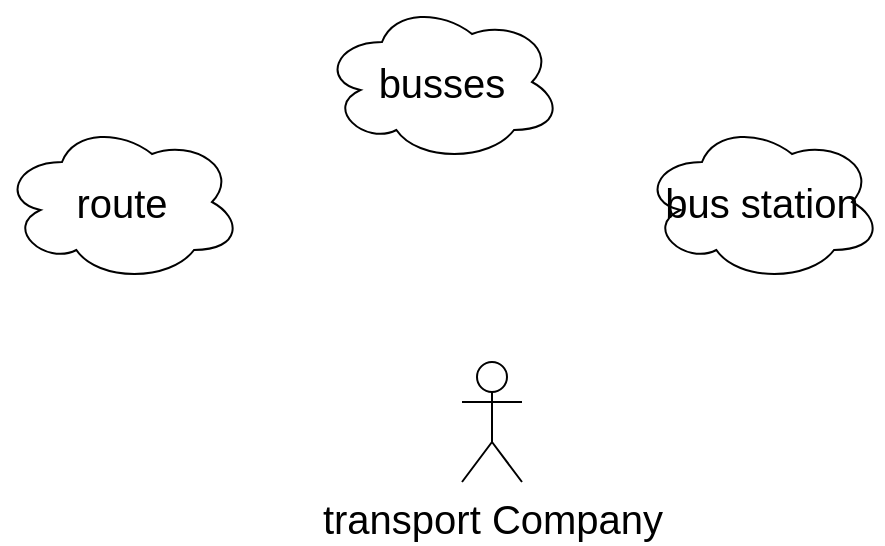 <mxfile>
    <diagram id="RWt5LqPUmjzaoKwd2pMQ" name="Page-1">
        <mxGraphModel dx="1356" dy="706" grid="1" gridSize="10" guides="1" tooltips="1" connect="1" arrows="1" fold="1" page="1" pageScale="1" pageWidth="1169" pageHeight="827" math="0" shadow="0">
            <root>
                <mxCell id="0"/>
                <mxCell id="1" parent="0"/>
                <mxCell id="2" value="transport Company" style="shape=umlActor;verticalLabelPosition=bottom;verticalAlign=top;html=1;outlineConnect=0;sketch=0;hachureGap=4;fontFamily=Helvetica;fontSize=20;" vertex="1" parent="1">
                    <mxGeometry x="460" y="270" width="30" height="60" as="geometry"/>
                </mxCell>
                <mxCell id="3" value="route&lt;span style=&quot;color: rgba(0 , 0 , 0 , 0) ; font-family: monospace ; font-size: 0px&quot;&gt;%3CmxGraphModel%3E%3Croot%3E%3CmxCell%20id%3D%220%22%2F%3E%3CmxCell%20id%3D%221%22%20parent%3D%220%22%2F%3E%3CmxCell%20id%3D%222%22%20value%3D%22books%22%20style%3D%22swimlane%3BfontStyle%3D0%3BchildLayout%3DstackLayout%3Bhorizontal%3D1%3BstartSize%3D26%3BfillColor%3Dnone%3BhorizontalStack%3D0%3BresizeParent%3D1%3BresizeParentMax%3D0%3BresizeLast%3D0%3Bcollapsible%3D1%3BmarginBottom%3D0%3BhachureGap%3D4%3BfontFamily%3DHelvetica%3BfontSize%3D20%3B%22%20vertex%3D%221%22%20parent%3D%221%22%3E%3CmxGeometry%20x%3D%22570%22%20y%3D%2290%22%20width%3D%22220%22%20height%3D%22268%22%20as%3D%22geometry%22%2F%3E%3C%2FmxCell%3E%3CmxCell%20id%3D%223%22%20value%3D%22book_id%3A%20int%22%20style%3D%22text%3BstrokeColor%3Dnone%3BfillColor%3Dnone%3Balign%3Dleft%3BverticalAlign%3Dtop%3BspacingLeft%3D4%3BspacingRight%3D4%3Boverflow%3Dhidden%3Brotatable%3D0%3Bpoints%3D%5B%5B0%2C0.5%5D%2C%5B1%2C0.5%5D%5D%3BportConstraint%3Deastwest%3BhachureGap%3D4%3BfontFamily%3DHelvetica%3BfontSize%3D20%3B%22%20vertex%3D%221%22%20parent%3D%222%22%3E%3CmxGeometry%20y%3D%2226%22%20width%3D%22220%22%20height%3D%2234%22%20as%3D%22geometry%22%2F%3E%3C%2FmxCell%3E%3CmxCell%20id%3D%224%22%20value%3D%22title%3A%20varchar%22%20style%3D%22text%3BstrokeColor%3Dnone%3BfillColor%3Dnone%3Balign%3Dleft%3BverticalAlign%3Dtop%3BspacingLeft%3D4%3BspacingRight%3D4%3Boverflow%3Dhidden%3Brotatable%3D0%3Bpoints%3D%5B%5B0%2C0.5%5D%2C%5B1%2C0.5%5D%5D%3BportConstraint%3Deastwest%3BhachureGap%3D4%3BfontFamily%3DHelvetica%3BfontSize%3D20%3B%22%20vertex%3D%221%22%20parent%3D%222%22%3E%3CmxGeometry%20y%3D%2260%22%20width%3D%22220%22%20height%3D%2240%22%20as%3D%22geometry%22%2F%3E%3C%2FmxCell%3E%3CmxCell%20id%3D%225%22%20value%3D%22fk_author_id%3A%20int%22%20style%3D%22text%3BstrokeColor%3Dnone%3BfillColor%3Dnone%3Balign%3Dleft%3BverticalAlign%3Dtop%3BspacingLeft%3D4%3BspacingRight%3D4%3Boverflow%3Dhidden%3Brotatable%3D0%3Bpoints%3D%5B%5B0%2C0.5%5D%2C%5B1%2C0.5%5D%5D%3BportConstraint%3Deastwest%3BhachureGap%3D4%3BfontFamily%3DHelvetica%3BfontSize%3D20%3B%22%20vertex%3D%221%22%20parent%3D%222%22%3E%3CmxGeometry%20y%3D%22100%22%20width%3D%22220%22%20height%3D%2242%22%20as%3D%22geometry%22%2F%3E%3C%2FmxCell%3E%3CmxCell%20id%3D%226%22%20value%3D%22price%3A%20int%22%20style%3D%22text%3BstrokeColor%3Dnone%3BfillColor%3Dnone%3Balign%3Dleft%3BverticalAlign%3Dtop%3BspacingLeft%3D4%3BspacingRight%3D4%3Boverflow%3Dhidden%3Brotatable%3D0%3Bpoints%3D%5B%5B0%2C0.5%5D%2C%5B1%2C0.5%5D%5D%3BportConstraint%3Deastwest%3BhachureGap%3D4%3BfontFamily%3DHelvetica%3BfontSize%3D20%3B%22%20vertex%3D%221%22%20parent%3D%222%22%3E%3CmxGeometry%20y%3D%22142%22%20width%3D%22220%22%20height%3D%2242%22%20as%3D%22geometry%22%2F%3E%3C%2FmxCell%3E%3CmxCell%20id%3D%227%22%20value%3D%22genre%3A%20varchar%22%20style%3D%22text%3BstrokeColor%3Dnone%3BfillColor%3Dnone%3Balign%3Dleft%3BverticalAlign%3Dtop%3BspacingLeft%3D4%3BspacingRight%3D4%3Boverflow%3Dhidden%3Brotatable%3D0%3Bpoints%3D%5B%5B0%2C0.5%5D%2C%5B1%2C0.5%5D%5D%3BportConstraint%3Deastwest%3BhachureGap%3D4%3BfontFamily%3DHelvetica%3BfontSize%3D20%3B%22%20vertex%3D%221%22%20parent%3D%222%22%3E%3CmxGeometry%20y%3D%22184%22%20width%3D%22220%22%20height%3D%2242%22%20as%3D%22geometry%22%2F%3E%3C%2FmxCell%3E%3CmxCell%20id%3D%228%22%20value%3D%22pages%3A%20int%22%20style%3D%22text%3BstrokeColor%3Dnone%3BfillColor%3Dnone%3Balign%3Dleft%3BverticalAlign%3Dtop%3BspacingLeft%3D4%3BspacingRight%3D4%3Boverflow%3Dhidden%3Brotatable%3D0%3Bpoints%3D%5B%5B0%2C0.5%5D%2C%5B1%2C0.5%5D%5D%3BportConstraint%3Deastwest%3BhachureGap%3D4%3BfontFamily%3DHelvetica%3BfontSize%3D20%3B%22%20vertex%3D%221%22%20parent%3D%222%22%3E%3CmxGeometry%20y%3D%22226%22%20width%3D%22220%22%20height%3D%2242%22%20as%3D%22geometry%22%2F%3E%3C%2FmxCell%3E%3C%2Froot%3E%3C%2FmxGraphModel%3E&lt;/span&gt;" style="ellipse;shape=cloud;whiteSpace=wrap;html=1;sketch=0;hachureGap=4;fontFamily=Helvetica;fontSize=20;" vertex="1" parent="1">
                    <mxGeometry x="230" y="150" width="120" height="80" as="geometry"/>
                </mxCell>
                <mxCell id="4" value="busses" style="ellipse;shape=cloud;whiteSpace=wrap;html=1;sketch=0;hachureGap=4;fontFamily=Helvetica;fontSize=20;" vertex="1" parent="1">
                    <mxGeometry x="390" y="90" width="120" height="80" as="geometry"/>
                </mxCell>
                <mxCell id="5" value="bus station" style="ellipse;shape=cloud;whiteSpace=wrap;html=1;sketch=0;hachureGap=4;fontFamily=Helvetica;fontSize=20;" vertex="1" parent="1">
                    <mxGeometry x="550" y="150" width="120" height="80" as="geometry"/>
                </mxCell>
            </root>
        </mxGraphModel>
    </diagram>
    <diagram name="Page-2" id="h1vKu6swznskrQ_jpil1">
        <mxGraphModel dx="2260" dy="1177" grid="1" gridSize="10" guides="1" tooltips="1" connect="1" arrows="1" fold="1" page="1" pageScale="1" pageWidth="1169" pageHeight="827" math="0" shadow="0">
            <root>
                <mxCell id="XVmBOEhS2H0qfYuUdR9H-0"/>
                <mxCell id="XVmBOEhS2H0qfYuUdR9H-1" parent="XVmBOEhS2H0qfYuUdR9H-0"/>
                <mxCell id="XVmBOEhS2H0qfYuUdR9H-48" style="edgeStyle=none;curved=1;rounded=0;sketch=0;hachureGap=4;orthogonalLoop=1;jettySize=auto;html=1;exitX=1;exitY=0.5;exitDx=0;exitDy=0;fontFamily=Helvetica;fontSize=20;endArrow=none;endFill=0;startSize=14;endSize=14;sourcePerimeterSpacing=8;targetPerimeterSpacing=8;" edge="1" parent="XVmBOEhS2H0qfYuUdR9H-1" source="XVmBOEhS2H0qfYuUdR9H-6" target="XVmBOEhS2H0qfYuUdR9H-39">
                    <mxGeometry relative="1" as="geometry"/>
                </mxCell>
                <mxCell id="XVmBOEhS2H0qfYuUdR9H-6" value="Route" style="rounded=1;whiteSpace=wrap;html=1;sketch=0;hachureGap=4;fontFamily=Helvetica;fontSize=20;" vertex="1" parent="XVmBOEhS2H0qfYuUdR9H-1">
                    <mxGeometry x="560" y="180" width="120" height="60" as="geometry"/>
                </mxCell>
                <mxCell id="XVmBOEhS2H0qfYuUdR9H-24" style="edgeStyle=none;curved=1;rounded=0;sketch=0;hachureGap=4;orthogonalLoop=1;jettySize=auto;html=1;exitX=1;exitY=0.5;exitDx=0;exitDy=0;entryX=0;entryY=0.5;entryDx=0;entryDy=0;fontFamily=Helvetica;fontSize=14;endArrow=none;endFill=0;startSize=14;endSize=14;sourcePerimeterSpacing=8;targetPerimeterSpacing=8;" edge="1" parent="XVmBOEhS2H0qfYuUdR9H-1" source="XVmBOEhS2H0qfYuUdR9H-7" target="XVmBOEhS2H0qfYuUdR9H-8">
                    <mxGeometry relative="1" as="geometry"/>
                </mxCell>
                <mxCell id="XVmBOEhS2H0qfYuUdR9H-7" value="bus" style="rounded=1;whiteSpace=wrap;html=1;sketch=0;hachureGap=4;fontFamily=Helvetica;fontSize=20;" vertex="1" parent="XVmBOEhS2H0qfYuUdR9H-1">
                    <mxGeometry x="120" y="180" width="120" height="60" as="geometry"/>
                </mxCell>
                <mxCell id="XVmBOEhS2H0qfYuUdR9H-25" style="edgeStyle=none;curved=1;rounded=0;sketch=0;hachureGap=4;orthogonalLoop=1;jettySize=auto;html=1;exitX=1;exitY=0.5;exitDx=0;exitDy=0;fontFamily=Helvetica;fontSize=14;endArrow=none;endFill=0;startSize=14;endSize=14;sourcePerimeterSpacing=8;targetPerimeterSpacing=8;" edge="1" parent="XVmBOEhS2H0qfYuUdR9H-1" source="XVmBOEhS2H0qfYuUdR9H-8" target="XVmBOEhS2H0qfYuUdR9H-6">
                    <mxGeometry relative="1" as="geometry"/>
                </mxCell>
                <mxCell id="XVmBOEhS2H0qfYuUdR9H-8" value="drives" style="rhombus;whiteSpace=wrap;html=1;sketch=0;hachureGap=4;fontFamily=Helvetica;fontSize=20;" vertex="1" parent="XVmBOEhS2H0qfYuUdR9H-1">
                    <mxGeometry x="320" y="170" width="80" height="80" as="geometry"/>
                </mxCell>
                <mxCell id="XVmBOEhS2H0qfYuUdR9H-21" style="edgeStyle=none;curved=1;rounded=0;sketch=0;hachureGap=4;orthogonalLoop=1;jettySize=auto;html=1;exitX=0.5;exitY=1;exitDx=0;exitDy=0;fontFamily=Helvetica;fontSize=14;endArrow=none;endFill=0;startSize=14;endSize=14;sourcePerimeterSpacing=8;targetPerimeterSpacing=8;" edge="1" parent="XVmBOEhS2H0qfYuUdR9H-1" source="XVmBOEhS2H0qfYuUdR9H-9" target="XVmBOEhS2H0qfYuUdR9H-7">
                    <mxGeometry relative="1" as="geometry">
                        <mxPoint x="124.13" y="148.259" as="targetPoint"/>
                    </mxGeometry>
                </mxCell>
                <mxCell id="XVmBOEhS2H0qfYuUdR9H-9" value="&lt;font style=&quot;font-size: 14px&quot;&gt;licence_plate&lt;/font&gt;" style="ellipse;whiteSpace=wrap;html=1;sketch=0;hachureGap=4;fontFamily=Helvetica;fontSize=20;" vertex="1" parent="XVmBOEhS2H0qfYuUdR9H-1">
                    <mxGeometry x="40" y="30" width="100" height="50" as="geometry"/>
                </mxCell>
                <mxCell id="XVmBOEhS2H0qfYuUdR9H-22" style="edgeStyle=none;curved=1;rounded=0;sketch=0;hachureGap=4;orthogonalLoop=1;jettySize=auto;html=1;exitX=0.5;exitY=1;exitDx=0;exitDy=0;fontFamily=Helvetica;fontSize=14;endArrow=none;endFill=0;startSize=14;endSize=14;sourcePerimeterSpacing=8;targetPerimeterSpacing=8;" edge="1" parent="XVmBOEhS2H0qfYuUdR9H-1" source="XVmBOEhS2H0qfYuUdR9H-10" target="XVmBOEhS2H0qfYuUdR9H-7">
                    <mxGeometry relative="1" as="geometry"/>
                </mxCell>
                <mxCell id="XVmBOEhS2H0qfYuUdR9H-10" value="&lt;span style=&quot;font-size: 14px&quot;&gt;driver&lt;/span&gt;" style="ellipse;whiteSpace=wrap;html=1;sketch=0;hachureGap=4;fontFamily=Helvetica;fontSize=20;" vertex="1" parent="XVmBOEhS2H0qfYuUdR9H-1">
                    <mxGeometry x="140" y="80" width="80" height="30" as="geometry"/>
                </mxCell>
                <mxCell id="XVmBOEhS2H0qfYuUdR9H-19" style="edgeStyle=none;curved=1;rounded=0;sketch=0;hachureGap=4;orthogonalLoop=1;jettySize=auto;html=1;exitX=1;exitY=1;exitDx=0;exitDy=0;entryX=0.083;entryY=0;entryDx=0;entryDy=0;fontFamily=Helvetica;fontSize=14;endArrow=none;startSize=14;endSize=14;sourcePerimeterSpacing=8;targetPerimeterSpacing=8;endFill=0;entryPerimeter=0;" edge="1" parent="XVmBOEhS2H0qfYuUdR9H-1" source="XVmBOEhS2H0qfYuUdR9H-11" target="XVmBOEhS2H0qfYuUdR9H-7">
                    <mxGeometry relative="1" as="geometry"/>
                </mxCell>
                <mxCell id="XVmBOEhS2H0qfYuUdR9H-11" value="&lt;font style=&quot;font-size: 14px&quot;&gt;model&lt;/font&gt;" style="ellipse;whiteSpace=wrap;html=1;sketch=0;hachureGap=4;fontFamily=Helvetica;fontSize=20;" vertex="1" parent="XVmBOEhS2H0qfYuUdR9H-1">
                    <mxGeometry x="30" y="110" width="70" height="30" as="geometry"/>
                </mxCell>
                <mxCell id="XVmBOEhS2H0qfYuUdR9H-23" style="edgeStyle=none;curved=1;rounded=0;sketch=0;hachureGap=4;orthogonalLoop=1;jettySize=auto;html=1;exitX=0.5;exitY=1;exitDx=0;exitDy=0;fontFamily=Helvetica;fontSize=14;endArrow=none;endFill=0;startSize=14;endSize=14;sourcePerimeterSpacing=8;targetPerimeterSpacing=8;" edge="1" parent="XVmBOEhS2H0qfYuUdR9H-1" source="XVmBOEhS2H0qfYuUdR9H-12" target="XVmBOEhS2H0qfYuUdR9H-7">
                    <mxGeometry relative="1" as="geometry"/>
                </mxCell>
                <mxCell id="XVmBOEhS2H0qfYuUdR9H-12" value="&lt;font style=&quot;font-size: 14px&quot;&gt;capacity&lt;/font&gt;" style="ellipse;whiteSpace=wrap;html=1;sketch=0;hachureGap=4;fontFamily=Helvetica;fontSize=20;" vertex="1" parent="XVmBOEhS2H0qfYuUdR9H-1">
                    <mxGeometry x="220" y="30" width="80" height="40" as="geometry"/>
                </mxCell>
                <mxCell id="XVmBOEhS2H0qfYuUdR9H-30" style="edgeStyle=none;curved=1;rounded=0;sketch=0;hachureGap=4;orthogonalLoop=1;jettySize=auto;html=1;exitX=1;exitY=1;exitDx=0;exitDy=0;entryX=0.167;entryY=0;entryDx=0;entryDy=0;entryPerimeter=0;fontFamily=Helvetica;fontSize=14;endArrow=none;endFill=0;startSize=14;endSize=14;sourcePerimeterSpacing=8;targetPerimeterSpacing=8;" edge="1" parent="XVmBOEhS2H0qfYuUdR9H-1" source="XVmBOEhS2H0qfYuUdR9H-26" target="XVmBOEhS2H0qfYuUdR9H-6">
                    <mxGeometry relative="1" as="geometry"/>
                </mxCell>
                <mxCell id="XVmBOEhS2H0qfYuUdR9H-26" value="route_id" style="ellipse;whiteSpace=wrap;html=1;sketch=0;hachureGap=4;fontFamily=Helvetica;fontSize=14;" vertex="1" parent="XVmBOEhS2H0qfYuUdR9H-1">
                    <mxGeometry x="430" y="10" width="100" height="50" as="geometry"/>
                </mxCell>
                <mxCell id="XVmBOEhS2H0qfYuUdR9H-33" style="edgeStyle=none;curved=1;rounded=0;sketch=0;hachureGap=4;orthogonalLoop=1;jettySize=auto;html=1;exitX=0.5;exitY=1;exitDx=0;exitDy=0;entryX=1;entryY=0;entryDx=0;entryDy=0;fontFamily=Helvetica;fontSize=14;endArrow=none;endFill=0;startSize=14;endSize=14;sourcePerimeterSpacing=8;targetPerimeterSpacing=8;" edge="1" parent="XVmBOEhS2H0qfYuUdR9H-1" source="XVmBOEhS2H0qfYuUdR9H-27" target="XVmBOEhS2H0qfYuUdR9H-6">
                    <mxGeometry relative="1" as="geometry"/>
                </mxCell>
                <mxCell id="XVmBOEhS2H0qfYuUdR9H-27" value="total_distance" style="ellipse;whiteSpace=wrap;html=1;sketch=0;hachureGap=4;fontFamily=Helvetica;fontSize=14;" vertex="1" parent="XVmBOEhS2H0qfYuUdR9H-1">
                    <mxGeometry x="660" y="30" width="100" height="50" as="geometry"/>
                </mxCell>
                <mxCell id="XVmBOEhS2H0qfYuUdR9H-31" style="edgeStyle=none;curved=1;rounded=0;sketch=0;hachureGap=4;orthogonalLoop=1;jettySize=auto;html=1;exitX=0.5;exitY=1;exitDx=0;exitDy=0;fontFamily=Helvetica;fontSize=14;endArrow=none;endFill=0;startSize=14;endSize=14;sourcePerimeterSpacing=8;targetPerimeterSpacing=8;" edge="1" parent="XVmBOEhS2H0qfYuUdR9H-1" source="XVmBOEhS2H0qfYuUdR9H-28" target="XVmBOEhS2H0qfYuUdR9H-6">
                    <mxGeometry relative="1" as="geometry"/>
                </mxCell>
                <mxCell id="XVmBOEhS2H0qfYuUdR9H-28" value="destination" style="ellipse;whiteSpace=wrap;html=1;sketch=0;hachureGap=4;fontFamily=Helvetica;fontSize=14;" vertex="1" parent="XVmBOEhS2H0qfYuUdR9H-1">
                    <mxGeometry x="535" y="30" width="100" height="50" as="geometry"/>
                </mxCell>
                <mxCell id="XVmBOEhS2H0qfYuUdR9H-32" style="edgeStyle=none;curved=1;rounded=0;sketch=0;hachureGap=4;orthogonalLoop=1;jettySize=auto;html=1;exitX=0.5;exitY=1;exitDx=0;exitDy=0;fontFamily=Helvetica;fontSize=14;endArrow=none;endFill=0;startSize=14;endSize=14;sourcePerimeterSpacing=8;targetPerimeterSpacing=8;" edge="1" parent="XVmBOEhS2H0qfYuUdR9H-1" source="XVmBOEhS2H0qfYuUdR9H-29" target="XVmBOEhS2H0qfYuUdR9H-6">
                    <mxGeometry relative="1" as="geometry"/>
                </mxCell>
                <mxCell id="XVmBOEhS2H0qfYuUdR9H-29" value="source" style="ellipse;whiteSpace=wrap;html=1;sketch=0;hachureGap=4;fontFamily=Helvetica;fontSize=14;" vertex="1" parent="XVmBOEhS2H0qfYuUdR9H-1">
                    <mxGeometry x="610" y="90" width="100" height="50" as="geometry"/>
                </mxCell>
                <mxCell id="XVmBOEhS2H0qfYuUdR9H-47" style="edgeStyle=none;curved=1;rounded=0;sketch=0;hachureGap=4;orthogonalLoop=1;jettySize=auto;html=1;exitX=1;exitY=0.5;exitDx=0;exitDy=0;entryX=0;entryY=0.5;entryDx=0;entryDy=0;fontFamily=Helvetica;fontSize=20;endArrow=none;endFill=0;startSize=14;endSize=14;sourcePerimeterSpacing=8;targetPerimeterSpacing=8;" edge="1" parent="XVmBOEhS2H0qfYuUdR9H-1" source="XVmBOEhS2H0qfYuUdR9H-39" target="XVmBOEhS2H0qfYuUdR9H-41">
                    <mxGeometry relative="1" as="geometry"/>
                </mxCell>
                <mxCell id="XVmBOEhS2H0qfYuUdR9H-39" value="contains" style="rhombus;whiteSpace=wrap;html=1;sketch=0;hachureGap=4;fontFamily=Helvetica;fontSize=20;" vertex="1" parent="XVmBOEhS2H0qfYuUdR9H-1">
                    <mxGeometry x="780" y="170" width="120" height="90" as="geometry"/>
                </mxCell>
                <mxCell id="XVmBOEhS2H0qfYuUdR9H-41" value="bus station" style="rounded=1;whiteSpace=wrap;html=1;sketch=0;hachureGap=4;fontFamily=Helvetica;fontSize=20;" vertex="1" parent="XVmBOEhS2H0qfYuUdR9H-1">
                    <mxGeometry x="1049" y="185" width="120" height="60" as="geometry"/>
                </mxCell>
                <mxCell id="XVmBOEhS2H0qfYuUdR9H-46" style="edgeStyle=none;curved=1;rounded=0;sketch=0;hachureGap=4;orthogonalLoop=1;jettySize=auto;html=1;exitX=1;exitY=1;exitDx=0;exitDy=0;entryX=0;entryY=0.25;entryDx=0;entryDy=0;fontFamily=Helvetica;fontSize=20;endArrow=none;endFill=0;startSize=14;endSize=14;sourcePerimeterSpacing=8;targetPerimeterSpacing=8;" edge="1" parent="XVmBOEhS2H0qfYuUdR9H-1" source="XVmBOEhS2H0qfYuUdR9H-45" target="XVmBOEhS2H0qfYuUdR9H-6">
                    <mxGeometry relative="1" as="geometry"/>
                </mxCell>
                <mxCell id="XVmBOEhS2H0qfYuUdR9H-45" value="fk_licence_plate" style="ellipse;whiteSpace=wrap;html=1;sketch=0;hachureGap=4;fontFamily=Helvetica;fontSize=14;" vertex="1" parent="XVmBOEhS2H0qfYuUdR9H-1">
                    <mxGeometry x="400" y="90" width="120" height="50" as="geometry"/>
                </mxCell>
                <mxCell id="XVmBOEhS2H0qfYuUdR9H-52" style="edgeStyle=none;curved=1;rounded=0;sketch=0;hachureGap=4;orthogonalLoop=1;jettySize=auto;html=1;exitX=0.5;exitY=1;exitDx=0;exitDy=0;entryX=0;entryY=0;entryDx=0;entryDy=0;fontFamily=Helvetica;fontSize=20;endArrow=none;endFill=0;startSize=14;endSize=14;sourcePerimeterSpacing=8;targetPerimeterSpacing=8;" edge="1" parent="XVmBOEhS2H0qfYuUdR9H-1" source="XVmBOEhS2H0qfYuUdR9H-49" target="XVmBOEhS2H0qfYuUdR9H-41">
                    <mxGeometry relative="1" as="geometry"/>
                </mxCell>
                <mxCell id="XVmBOEhS2H0qfYuUdR9H-49" value="city_name" style="ellipse;whiteSpace=wrap;html=1;sketch=0;hachureGap=4;fontFamily=Helvetica;fontSize=14;" vertex="1" parent="XVmBOEhS2H0qfYuUdR9H-1">
                    <mxGeometry x="990" y="10" width="100" height="50" as="geometry"/>
                </mxCell>
                <mxCell id="XVmBOEhS2H0qfYuUdR9H-53" style="edgeStyle=none;curved=1;rounded=0;sketch=0;hachureGap=4;orthogonalLoop=1;jettySize=auto;html=1;exitX=0.5;exitY=1;exitDx=0;exitDy=0;entryX=0.5;entryY=0;entryDx=0;entryDy=0;fontFamily=Helvetica;fontSize=20;endArrow=none;endFill=0;startSize=14;endSize=14;sourcePerimeterSpacing=8;targetPerimeterSpacing=8;" edge="1" parent="XVmBOEhS2H0qfYuUdR9H-1" source="XVmBOEhS2H0qfYuUdR9H-50" target="XVmBOEhS2H0qfYuUdR9H-41">
                    <mxGeometry relative="1" as="geometry"/>
                </mxCell>
                <mxCell id="XVmBOEhS2H0qfYuUdR9H-50" value="adress" style="ellipse;whiteSpace=wrap;html=1;sketch=0;hachureGap=4;fontFamily=Helvetica;fontSize=14;" vertex="1" parent="XVmBOEhS2H0qfYuUdR9H-1">
                    <mxGeometry x="1069" y="50" width="100" height="50" as="geometry"/>
                </mxCell>
                <mxCell id="XVmBOEhS2H0qfYuUdR9H-54" style="edgeStyle=none;curved=1;rounded=0;sketch=0;hachureGap=4;orthogonalLoop=1;jettySize=auto;html=1;exitX=0;exitY=1;exitDx=0;exitDy=0;entryX=0.75;entryY=0;entryDx=0;entryDy=0;fontFamily=Helvetica;fontSize=20;endArrow=none;endFill=0;startSize=14;endSize=14;sourcePerimeterSpacing=8;targetPerimeterSpacing=8;" edge="1" parent="XVmBOEhS2H0qfYuUdR9H-1" source="XVmBOEhS2H0qfYuUdR9H-51" target="XVmBOEhS2H0qfYuUdR9H-41">
                    <mxGeometry relative="1" as="geometry"/>
                </mxCell>
                <mxCell id="XVmBOEhS2H0qfYuUdR9H-51" value="telephone_number" style="ellipse;whiteSpace=wrap;html=1;sketch=0;hachureGap=4;fontFamily=Helvetica;fontSize=14;" vertex="1" parent="XVmBOEhS2H0qfYuUdR9H-1">
                    <mxGeometry x="1180" y="100" width="140" height="60" as="geometry"/>
                </mxCell>
                <mxCell id="XVmBOEhS2H0qfYuUdR9H-56" style="edgeStyle=none;curved=1;rounded=0;sketch=0;hachureGap=4;orthogonalLoop=1;jettySize=auto;html=1;exitX=1;exitY=1;exitDx=0;exitDy=0;entryX=0;entryY=0.5;entryDx=0;entryDy=0;fontFamily=Helvetica;fontSize=20;endArrow=none;endFill=0;startSize=14;endSize=14;sourcePerimeterSpacing=8;targetPerimeterSpacing=8;" edge="1" parent="XVmBOEhS2H0qfYuUdR9H-1" source="XVmBOEhS2H0qfYuUdR9H-55" target="XVmBOEhS2H0qfYuUdR9H-41">
                    <mxGeometry relative="1" as="geometry"/>
                </mxCell>
                <mxCell id="XVmBOEhS2H0qfYuUdR9H-55" value="order_num" style="ellipse;whiteSpace=wrap;html=1;sketch=0;hachureGap=4;fontFamily=Helvetica;fontSize=14;" vertex="1" parent="XVmBOEhS2H0qfYuUdR9H-1">
                    <mxGeometry x="920" y="70" width="100" height="50" as="geometry"/>
                </mxCell>
                <mxCell id="XVmBOEhS2H0qfYuUdR9H-58" style="edgeStyle=none;curved=1;rounded=0;sketch=0;hachureGap=4;orthogonalLoop=1;jettySize=auto;html=1;exitX=0;exitY=0.5;exitDx=0;exitDy=0;fontFamily=Helvetica;fontSize=20;endArrow=none;endFill=0;startSize=14;endSize=14;sourcePerimeterSpacing=8;targetPerimeterSpacing=8;" edge="1" parent="XVmBOEhS2H0qfYuUdR9H-1" source="XVmBOEhS2H0qfYuUdR9H-57" target="XVmBOEhS2H0qfYuUdR9H-41">
                    <mxGeometry relative="1" as="geometry"/>
                </mxCell>
                <mxCell id="XVmBOEhS2H0qfYuUdR9H-57" value="fk_route_id" style="ellipse;whiteSpace=wrap;html=1;sketch=0;hachureGap=4;fontFamily=Helvetica;fontSize=14;" vertex="1" parent="XVmBOEhS2H0qfYuUdR9H-1">
                    <mxGeometry x="1220" y="200" width="100" height="50" as="geometry"/>
                </mxCell>
            </root>
        </mxGraphModel>
    </diagram>
    <diagram name="Page-3" id="TcU0PjFRBuCy4ExX8R8g">
        <mxGraphModel dx="1808" dy="941" grid="1" gridSize="10" guides="1" tooltips="1" connect="1" arrows="1" fold="1" page="1" pageScale="1" pageWidth="1169" pageHeight="827" math="0" shadow="0">
            <root>
                <mxCell id="zprt_X3QVgfc1uTC-wql-0"/>
                <mxCell id="zprt_X3QVgfc1uTC-wql-1" parent="zprt_X3QVgfc1uTC-wql-0"/>
                <mxCell id="zprt_X3QVgfc1uTC-wql-39" value="bus" style="swimlane;fontStyle=0;childLayout=stackLayout;horizontal=1;startSize=26;fillColor=none;horizontalStack=0;resizeParent=1;resizeParentMax=0;resizeLast=0;collapsible=1;marginBottom=0;sketch=0;hachureGap=4;fontFamily=Helvetica;fontSize=20;" vertex="1" parent="zprt_X3QVgfc1uTC-wql-1">
                    <mxGeometry x="10" y="90" width="210" height="130" as="geometry"/>
                </mxCell>
                <mxCell id="zprt_X3QVgfc1uTC-wql-40" value="licence_plate: int" style="text;strokeColor=none;fillColor=none;align=left;verticalAlign=top;spacingLeft=4;spacingRight=4;overflow=hidden;rotatable=0;points=[[0,0.5],[1,0.5]];portConstraint=eastwest;sketch=0;hachureGap=4;fontFamily=Helvetica;fontSize=20;" vertex="1" parent="zprt_X3QVgfc1uTC-wql-39">
                    <mxGeometry y="26" width="210" height="26" as="geometry"/>
                </mxCell>
                <mxCell id="zprt_X3QVgfc1uTC-wql-41" value="model: varchar" style="text;strokeColor=none;fillColor=none;align=left;verticalAlign=top;spacingLeft=4;spacingRight=4;overflow=hidden;rotatable=0;points=[[0,0.5],[1,0.5]];portConstraint=eastwest;sketch=0;hachureGap=4;fontFamily=Helvetica;fontSize=20;" vertex="1" parent="zprt_X3QVgfc1uTC-wql-39">
                    <mxGeometry y="52" width="210" height="26" as="geometry"/>
                </mxCell>
                <mxCell id="dhkFOnGqzD3RSUUMvM04-0" value="driver: varchar" style="text;strokeColor=none;fillColor=none;align=left;verticalAlign=top;spacingLeft=4;spacingRight=4;overflow=hidden;rotatable=0;points=[[0,0.5],[1,0.5]];portConstraint=eastwest;sketch=0;hachureGap=4;fontFamily=Helvetica;fontSize=20;" vertex="1" parent="zprt_X3QVgfc1uTC-wql-39">
                    <mxGeometry y="78" width="210" height="26" as="geometry"/>
                </mxCell>
                <mxCell id="zprt_X3QVgfc1uTC-wql-42" value="capacity: int" style="text;strokeColor=none;fillColor=none;align=left;verticalAlign=top;spacingLeft=4;spacingRight=4;overflow=hidden;rotatable=0;points=[[0,0.5],[1,0.5]];portConstraint=eastwest;sketch=0;hachureGap=4;fontFamily=Helvetica;fontSize=20;" vertex="1" parent="zprt_X3QVgfc1uTC-wql-39">
                    <mxGeometry y="104" width="210" height="26" as="geometry"/>
                </mxCell>
                <mxCell id="dhkFOnGqzD3RSUUMvM04-1" value="Route" style="swimlane;fontStyle=0;childLayout=stackLayout;horizontal=1;startSize=26;fillColor=none;horizontalStack=0;resizeParent=1;resizeParentMax=0;resizeLast=0;collapsible=1;marginBottom=0;sketch=0;hachureGap=4;fontFamily=Helvetica;fontSize=20;" vertex="1" parent="zprt_X3QVgfc1uTC-wql-1">
                    <mxGeometry x="300" y="80" width="210" height="182" as="geometry"/>
                </mxCell>
                <mxCell id="dhkFOnGqzD3RSUUMvM04-3" value="route_id: int" style="text;strokeColor=none;fillColor=none;align=left;verticalAlign=top;spacingLeft=4;spacingRight=4;overflow=hidden;rotatable=0;points=[[0,0.5],[1,0.5]];portConstraint=eastwest;sketch=0;hachureGap=4;fontFamily=Helvetica;fontSize=20;" vertex="1" parent="dhkFOnGqzD3RSUUMvM04-1">
                    <mxGeometry y="26" width="210" height="26" as="geometry"/>
                </mxCell>
                <mxCell id="kwOx7MXwjIY7sfcVSjZh-4" value="route_id: int" style="text;strokeColor=none;fillColor=none;align=left;verticalAlign=top;spacingLeft=4;spacingRight=4;overflow=hidden;rotatable=0;points=[[0,0.5],[1,0.5]];portConstraint=eastwest;sketch=0;hachureGap=4;fontFamily=Helvetica;fontSize=20;" vertex="1" parent="dhkFOnGqzD3RSUUMvM04-1">
                    <mxGeometry y="52" width="210" height="26" as="geometry"/>
                </mxCell>
                <mxCell id="IdVmn0D3c_LTP4t7VOiB-0" value="destination: varchar" style="text;strokeColor=none;fillColor=none;align=left;verticalAlign=top;spacingLeft=4;spacingRight=4;overflow=hidden;rotatable=0;points=[[0,0.5],[1,0.5]];portConstraint=eastwest;sketch=0;hachureGap=4;fontFamily=Helvetica;fontSize=20;" vertex="1" parent="dhkFOnGqzD3RSUUMvM04-1">
                    <mxGeometry y="78" width="210" height="26" as="geometry"/>
                </mxCell>
                <mxCell id="dhkFOnGqzD3RSUUMvM04-4" value="total_distance: int" style="text;strokeColor=none;fillColor=none;align=left;verticalAlign=top;spacingLeft=4;spacingRight=4;overflow=hidden;rotatable=0;points=[[0,0.5],[1,0.5]];portConstraint=eastwest;sketch=0;hachureGap=4;fontFamily=Helvetica;fontSize=20;" vertex="1" parent="dhkFOnGqzD3RSUUMvM04-1">
                    <mxGeometry y="104" width="210" height="26" as="geometry"/>
                </mxCell>
                <mxCell id="N8lcqYQPdtCxbbXnnfjt-0" value="source: varchar" style="text;strokeColor=none;fillColor=none;align=left;verticalAlign=top;spacingLeft=4;spacingRight=4;overflow=hidden;rotatable=0;points=[[0,0.5],[1,0.5]];portConstraint=eastwest;sketch=0;hachureGap=4;fontFamily=Helvetica;fontSize=20;" vertex="1" parent="dhkFOnGqzD3RSUUMvM04-1">
                    <mxGeometry y="130" width="210" height="26" as="geometry"/>
                </mxCell>
                <mxCell id="IdVmn0D3c_LTP4t7VOiB-1" value="fk_licence_plate: int" style="text;strokeColor=none;fillColor=none;align=left;verticalAlign=top;spacingLeft=4;spacingRight=4;overflow=hidden;rotatable=0;points=[[0,0.5],[1,0.5]];portConstraint=eastwest;sketch=0;hachureGap=4;fontFamily=Helvetica;fontSize=20;" vertex="1" parent="dhkFOnGqzD3RSUUMvM04-1">
                    <mxGeometry y="156" width="210" height="26" as="geometry"/>
                </mxCell>
                <mxCell id="N8lcqYQPdtCxbbXnnfjt-1" style="edgeStyle=orthogonalEdgeStyle;rounded=0;sketch=0;hachureGap=4;orthogonalLoop=1;jettySize=auto;html=1;exitX=1;exitY=0.5;exitDx=0;exitDy=0;entryX=0;entryY=0.5;entryDx=0;entryDy=0;fontFamily=Helvetica;fontSize=20;endArrow=ERone;endFill=0;startSize=14;endSize=14;sourcePerimeterSpacing=8;targetPerimeterSpacing=8;startArrow=ERmany;startFill=0;" edge="1" parent="zprt_X3QVgfc1uTC-wql-1" source="zprt_X3QVgfc1uTC-wql-40" target="IdVmn0D3c_LTP4t7VOiB-1">
                    <mxGeometry relative="1" as="geometry"/>
                </mxCell>
                <mxCell id="N8lcqYQPdtCxbbXnnfjt-2" value="bus station" style="swimlane;fontStyle=0;childLayout=stackLayout;horizontal=1;startSize=26;fillColor=none;horizontalStack=0;resizeParent=1;resizeParentMax=0;resizeLast=0;collapsible=1;marginBottom=0;sketch=0;hachureGap=4;fontFamily=Helvetica;fontSize=20;" vertex="1" parent="zprt_X3QVgfc1uTC-wql-1">
                    <mxGeometry x="730" y="80" width="210" height="156" as="geometry"/>
                </mxCell>
                <mxCell id="N8lcqYQPdtCxbbXnnfjt-3" value="city_name: varchar" style="text;strokeColor=none;fillColor=none;align=left;verticalAlign=top;spacingLeft=4;spacingRight=4;overflow=hidden;rotatable=0;points=[[0,0.5],[1,0.5]];portConstraint=eastwest;sketch=0;hachureGap=4;fontFamily=Helvetica;fontSize=20;" vertex="1" parent="N8lcqYQPdtCxbbXnnfjt-2">
                    <mxGeometry y="26" width="210" height="26" as="geometry"/>
                </mxCell>
                <mxCell id="N8lcqYQPdtCxbbXnnfjt-5" value="adress: varchar" style="text;strokeColor=none;fillColor=none;align=left;verticalAlign=top;spacingLeft=4;spacingRight=4;overflow=hidden;rotatable=0;points=[[0,0.5],[1,0.5]];portConstraint=eastwest;sketch=0;hachureGap=4;fontFamily=Helvetica;fontSize=20;" vertex="1" parent="N8lcqYQPdtCxbbXnnfjt-2">
                    <mxGeometry y="52" width="210" height="26" as="geometry"/>
                </mxCell>
                <mxCell id="kwOx7MXwjIY7sfcVSjZh-1" value="telephone_number: int" style="text;strokeColor=none;fillColor=none;align=left;verticalAlign=top;spacingLeft=4;spacingRight=4;overflow=hidden;rotatable=0;points=[[0,0.5],[1,0.5]];portConstraint=eastwest;sketch=0;hachureGap=4;fontFamily=Helvetica;fontSize=20;" vertex="1" parent="N8lcqYQPdtCxbbXnnfjt-2">
                    <mxGeometry y="78" width="210" height="26" as="geometry"/>
                </mxCell>
                <mxCell id="kwOx7MXwjIY7sfcVSjZh-0" value="order_num: int" style="text;strokeColor=none;fillColor=none;align=left;verticalAlign=top;spacingLeft=4;spacingRight=4;overflow=hidden;rotatable=0;points=[[0,0.5],[1,0.5]];portConstraint=eastwest;sketch=0;hachureGap=4;fontFamily=Helvetica;fontSize=20;" vertex="1" parent="N8lcqYQPdtCxbbXnnfjt-2">
                    <mxGeometry y="104" width="210" height="26" as="geometry"/>
                </mxCell>
                <mxCell id="N8lcqYQPdtCxbbXnnfjt-7" value="fk_route_id: int" style="text;strokeColor=none;fillColor=none;align=left;verticalAlign=top;spacingLeft=4;spacingRight=4;overflow=hidden;rotatable=0;points=[[0,0.5],[1,0.5]];portConstraint=eastwest;sketch=0;hachureGap=4;fontFamily=Helvetica;fontSize=20;" vertex="1" parent="N8lcqYQPdtCxbbXnnfjt-2">
                    <mxGeometry y="130" width="210" height="26" as="geometry"/>
                </mxCell>
                <mxCell id="kwOx7MXwjIY7sfcVSjZh-3" style="edgeStyle=orthogonalEdgeStyle;rounded=0;sketch=0;hachureGap=4;orthogonalLoop=1;jettySize=auto;html=1;exitX=1;exitY=0.5;exitDx=0;exitDy=0;fontFamily=Helvetica;fontSize=20;startArrow=ERone;startFill=0;endArrow=ERmany;endFill=0;startSize=14;endSize=14;sourcePerimeterSpacing=8;targetPerimeterSpacing=8;entryX=0;entryY=0.5;entryDx=0;entryDy=0;" edge="1" parent="zprt_X3QVgfc1uTC-wql-1" source="dhkFOnGqzD3RSUUMvM04-3" target="N8lcqYQPdtCxbbXnnfjt-7">
                    <mxGeometry relative="1" as="geometry">
                        <mxPoint x="607" y="240.059" as="targetPoint"/>
                    </mxGeometry>
                </mxCell>
            </root>
        </mxGraphModel>
    </diagram>
    <diagram name="Page-4" id="B2YWdW_OJW1k7IwXzZgl">
        <mxGraphModel dx="1695" dy="883" grid="1" gridSize="10" guides="1" tooltips="1" connect="1" arrows="1" fold="1" page="1" pageScale="1" pageWidth="1169" pageHeight="827" math="0" shadow="0">
            <root>
                <mxCell id="t3qOj-esfIgr-Tjjv3id-0"/>
                <mxCell id="t3qOj-esfIgr-Tjjv3id-1" parent="t3qOj-esfIgr-Tjjv3id-0"/>
                <mxCell id="t3qOj-esfIgr-Tjjv3id-2" value="bus" style="swimlane;fontStyle=0;childLayout=stackLayout;horizontal=1;startSize=26;fillColor=none;horizontalStack=0;resizeParent=1;resizeParentMax=0;resizeLast=0;collapsible=1;marginBottom=0;sketch=0;hachureGap=4;fontFamily=Helvetica;fontSize=20;" vertex="1" parent="t3qOj-esfIgr-Tjjv3id-1">
                    <mxGeometry x="10" y="90" width="210" height="130" as="geometry"/>
                </mxCell>
                <mxCell id="t3qOj-esfIgr-Tjjv3id-3" value="licence_plate: int" style="text;strokeColor=none;fillColor=none;align=left;verticalAlign=top;spacingLeft=4;spacingRight=4;overflow=hidden;rotatable=0;points=[[0,0.5],[1,0.5]];portConstraint=eastwest;sketch=0;hachureGap=4;fontFamily=Helvetica;fontSize=20;" vertex="1" parent="t3qOj-esfIgr-Tjjv3id-2">
                    <mxGeometry y="26" width="210" height="26" as="geometry"/>
                </mxCell>
                <mxCell id="t3qOj-esfIgr-Tjjv3id-4" value="model: varchar" style="text;strokeColor=none;fillColor=none;align=left;verticalAlign=top;spacingLeft=4;spacingRight=4;overflow=hidden;rotatable=0;points=[[0,0.5],[1,0.5]];portConstraint=eastwest;sketch=0;hachureGap=4;fontFamily=Helvetica;fontSize=20;" vertex="1" parent="t3qOj-esfIgr-Tjjv3id-2">
                    <mxGeometry y="52" width="210" height="26" as="geometry"/>
                </mxCell>
                <mxCell id="t3qOj-esfIgr-Tjjv3id-5" value="driver: varchar" style="text;strokeColor=none;fillColor=none;align=left;verticalAlign=top;spacingLeft=4;spacingRight=4;overflow=hidden;rotatable=0;points=[[0,0.5],[1,0.5]];portConstraint=eastwest;sketch=0;hachureGap=4;fontFamily=Helvetica;fontSize=20;" vertex="1" parent="t3qOj-esfIgr-Tjjv3id-2">
                    <mxGeometry y="78" width="210" height="26" as="geometry"/>
                </mxCell>
                <mxCell id="t3qOj-esfIgr-Tjjv3id-6" value="capacity: int" style="text;strokeColor=none;fillColor=none;align=left;verticalAlign=top;spacingLeft=4;spacingRight=4;overflow=hidden;rotatable=0;points=[[0,0.5],[1,0.5]];portConstraint=eastwest;sketch=0;hachureGap=4;fontFamily=Helvetica;fontSize=20;" vertex="1" parent="t3qOj-esfIgr-Tjjv3id-2">
                    <mxGeometry y="104" width="210" height="26" as="geometry"/>
                </mxCell>
                <mxCell id="t3qOj-esfIgr-Tjjv3id-7" value="Route" style="swimlane;fontStyle=0;childLayout=stackLayout;horizontal=1;startSize=26;fillColor=none;horizontalStack=0;resizeParent=1;resizeParentMax=0;resizeLast=0;collapsible=1;marginBottom=0;sketch=0;hachureGap=4;fontFamily=Helvetica;fontSize=20;" vertex="1" parent="t3qOj-esfIgr-Tjjv3id-1">
                    <mxGeometry x="340" y="70" width="210" height="182" as="geometry"/>
                </mxCell>
                <mxCell id="t3qOj-esfIgr-Tjjv3id-8" value="route_id: int" style="text;strokeColor=none;fillColor=none;align=left;verticalAlign=top;spacingLeft=4;spacingRight=4;overflow=hidden;rotatable=0;points=[[0,0.5],[1,0.5]];portConstraint=eastwest;sketch=0;hachureGap=4;fontFamily=Helvetica;fontSize=20;" vertex="1" parent="t3qOj-esfIgr-Tjjv3id-7">
                    <mxGeometry y="26" width="210" height="26" as="geometry"/>
                </mxCell>
                <mxCell id="t3qOj-esfIgr-Tjjv3id-9" value="route_id: int" style="text;strokeColor=none;fillColor=none;align=left;verticalAlign=top;spacingLeft=4;spacingRight=4;overflow=hidden;rotatable=0;points=[[0,0.5],[1,0.5]];portConstraint=eastwest;sketch=0;hachureGap=4;fontFamily=Helvetica;fontSize=20;" vertex="1" parent="t3qOj-esfIgr-Tjjv3id-7">
                    <mxGeometry y="52" width="210" height="26" as="geometry"/>
                </mxCell>
                <mxCell id="t3qOj-esfIgr-Tjjv3id-10" value="destination: varchar" style="text;strokeColor=none;fillColor=none;align=left;verticalAlign=top;spacingLeft=4;spacingRight=4;overflow=hidden;rotatable=0;points=[[0,0.5],[1,0.5]];portConstraint=eastwest;sketch=0;hachureGap=4;fontFamily=Helvetica;fontSize=20;" vertex="1" parent="t3qOj-esfIgr-Tjjv3id-7">
                    <mxGeometry y="78" width="210" height="26" as="geometry"/>
                </mxCell>
                <mxCell id="t3qOj-esfIgr-Tjjv3id-11" value="total_distance: int" style="text;strokeColor=none;fillColor=none;align=left;verticalAlign=top;spacingLeft=4;spacingRight=4;overflow=hidden;rotatable=0;points=[[0,0.5],[1,0.5]];portConstraint=eastwest;sketch=0;hachureGap=4;fontFamily=Helvetica;fontSize=20;" vertex="1" parent="t3qOj-esfIgr-Tjjv3id-7">
                    <mxGeometry y="104" width="210" height="26" as="geometry"/>
                </mxCell>
                <mxCell id="t3qOj-esfIgr-Tjjv3id-12" value="source: varchar" style="text;strokeColor=none;fillColor=none;align=left;verticalAlign=top;spacingLeft=4;spacingRight=4;overflow=hidden;rotatable=0;points=[[0,0.5],[1,0.5]];portConstraint=eastwest;sketch=0;hachureGap=4;fontFamily=Helvetica;fontSize=20;" vertex="1" parent="t3qOj-esfIgr-Tjjv3id-7">
                    <mxGeometry y="130" width="210" height="26" as="geometry"/>
                </mxCell>
                <mxCell id="t3qOj-esfIgr-Tjjv3id-13" value="fk_licence_plate: int" style="text;strokeColor=none;fillColor=none;align=left;verticalAlign=top;spacingLeft=4;spacingRight=4;overflow=hidden;rotatable=0;points=[[0,0.5],[1,0.5]];portConstraint=eastwest;sketch=0;hachureGap=4;fontFamily=Helvetica;fontSize=20;" vertex="1" parent="t3qOj-esfIgr-Tjjv3id-7">
                    <mxGeometry y="156" width="210" height="26" as="geometry"/>
                </mxCell>
                <mxCell id="t3qOj-esfIgr-Tjjv3id-14" style="edgeStyle=orthogonalEdgeStyle;rounded=0;sketch=0;hachureGap=4;orthogonalLoop=1;jettySize=auto;html=1;exitX=1;exitY=0.5;exitDx=0;exitDy=0;entryX=0;entryY=0.5;entryDx=0;entryDy=0;fontFamily=Helvetica;fontSize=20;endArrow=ERone;endFill=0;startSize=14;endSize=14;sourcePerimeterSpacing=8;targetPerimeterSpacing=8;startArrow=ERmany;startFill=0;" edge="1" parent="t3qOj-esfIgr-Tjjv3id-1" source="t3qOj-esfIgr-Tjjv3id-3" target="t3qOj-esfIgr-Tjjv3id-13">
                    <mxGeometry relative="1" as="geometry"/>
                </mxCell>
                <mxCell id="t3qOj-esfIgr-Tjjv3id-15" value="bus station" style="swimlane;fontStyle=0;childLayout=stackLayout;horizontal=1;startSize=26;fillColor=none;horizontalStack=0;resizeParent=1;resizeParentMax=0;resizeLast=0;collapsible=1;marginBottom=0;sketch=0;hachureGap=4;fontFamily=Helvetica;fontSize=20;" vertex="1" parent="t3qOj-esfIgr-Tjjv3id-1">
                    <mxGeometry x="730" y="80" width="210" height="156" as="geometry"/>
                </mxCell>
                <mxCell id="t3qOj-esfIgr-Tjjv3id-17" value="adress: varchar" style="text;strokeColor=none;fillColor=none;align=left;verticalAlign=top;spacingLeft=4;spacingRight=4;overflow=hidden;rotatable=0;points=[[0,0.5],[1,0.5]];portConstraint=eastwest;sketch=0;hachureGap=4;fontFamily=Helvetica;fontSize=20;" vertex="1" parent="t3qOj-esfIgr-Tjjv3id-15">
                    <mxGeometry y="26" width="210" height="26" as="geometry"/>
                </mxCell>
                <mxCell id="t3qOj-esfIgr-Tjjv3id-18" value="telephone_number: int" style="text;strokeColor=none;fillColor=none;align=left;verticalAlign=top;spacingLeft=4;spacingRight=4;overflow=hidden;rotatable=0;points=[[0,0.5],[1,0.5]];portConstraint=eastwest;sketch=0;hachureGap=4;fontFamily=Helvetica;fontSize=20;" vertex="1" parent="t3qOj-esfIgr-Tjjv3id-15">
                    <mxGeometry y="52" width="210" height="26" as="geometry"/>
                </mxCell>
                <mxCell id="t3qOj-esfIgr-Tjjv3id-19" value="order_num: int" style="text;strokeColor=none;fillColor=none;align=left;verticalAlign=top;spacingLeft=4;spacingRight=4;overflow=hidden;rotatable=0;points=[[0,0.5],[1,0.5]];portConstraint=eastwest;sketch=0;hachureGap=4;fontFamily=Helvetica;fontSize=20;" vertex="1" parent="t3qOj-esfIgr-Tjjv3id-15">
                    <mxGeometry y="78" width="210" height="26" as="geometry"/>
                </mxCell>
                <mxCell id="t3qOj-esfIgr-Tjjv3id-16" value="fk_city_id: int" style="text;strokeColor=none;fillColor=none;align=left;verticalAlign=top;spacingLeft=4;spacingRight=4;overflow=hidden;rotatable=0;points=[[0,0.5],[1,0.5]];portConstraint=eastwest;sketch=0;hachureGap=4;fontFamily=Helvetica;fontSize=20;" vertex="1" parent="t3qOj-esfIgr-Tjjv3id-15">
                    <mxGeometry y="104" width="210" height="26" as="geometry"/>
                </mxCell>
                <mxCell id="t3qOj-esfIgr-Tjjv3id-20" value="fk_route_id: int" style="text;strokeColor=none;fillColor=none;align=left;verticalAlign=top;spacingLeft=4;spacingRight=4;overflow=hidden;rotatable=0;points=[[0,0.5],[1,0.5]];portConstraint=eastwest;sketch=0;hachureGap=4;fontFamily=Helvetica;fontSize=20;" vertex="1" parent="t3qOj-esfIgr-Tjjv3id-15">
                    <mxGeometry y="130" width="210" height="26" as="geometry"/>
                </mxCell>
                <mxCell id="t3qOj-esfIgr-Tjjv3id-21" style="edgeStyle=orthogonalEdgeStyle;rounded=0;sketch=0;hachureGap=4;orthogonalLoop=1;jettySize=auto;html=1;exitX=1;exitY=0.5;exitDx=0;exitDy=0;fontFamily=Helvetica;fontSize=20;startArrow=ERone;startFill=0;endArrow=ERmany;endFill=0;startSize=14;endSize=14;sourcePerimeterSpacing=8;targetPerimeterSpacing=8;entryX=0;entryY=0.5;entryDx=0;entryDy=0;" edge="1" parent="t3qOj-esfIgr-Tjjv3id-1" source="t3qOj-esfIgr-Tjjv3id-8" target="t3qOj-esfIgr-Tjjv3id-20">
                    <mxGeometry relative="1" as="geometry">
                        <mxPoint x="607" y="240.059" as="targetPoint"/>
                    </mxGeometry>
                </mxCell>
                <mxCell id="t3qOj-esfIgr-Tjjv3id-22" value="city" style="swimlane;fontStyle=0;childLayout=stackLayout;horizontal=1;startSize=26;fillColor=none;horizontalStack=0;resizeParent=1;resizeParentMax=0;resizeLast=0;collapsible=1;marginBottom=0;sketch=0;hachureGap=4;fontFamily=Helvetica;fontSize=20;" vertex="1" parent="t3qOj-esfIgr-Tjjv3id-1">
                    <mxGeometry x="720" y="300" width="210" height="156" as="geometry"/>
                </mxCell>
                <mxCell id="t3qOj-esfIgr-Tjjv3id-23" value="city_id: int" style="text;strokeColor=none;fillColor=none;align=left;verticalAlign=top;spacingLeft=4;spacingRight=4;overflow=hidden;rotatable=0;points=[[0,0.5],[1,0.5]];portConstraint=eastwest;sketch=0;hachureGap=4;fontFamily=Helvetica;fontSize=20;" vertex="1" parent="t3qOj-esfIgr-Tjjv3id-22">
                    <mxGeometry y="26" width="210" height="26" as="geometry"/>
                </mxCell>
                <mxCell id="t3qOj-esfIgr-Tjjv3id-28" value="city_name: varchar" style="text;strokeColor=none;fillColor=none;align=left;verticalAlign=top;spacingLeft=4;spacingRight=4;overflow=hidden;rotatable=0;points=[[0,0.5],[1,0.5]];portConstraint=eastwest;sketch=0;hachureGap=4;fontFamily=Helvetica;fontSize=20;" vertex="1" parent="t3qOj-esfIgr-Tjjv3id-22">
                    <mxGeometry y="52" width="210" height="26" as="geometry"/>
                </mxCell>
                <mxCell id="t3qOj-esfIgr-Tjjv3id-24" value="adress: varchar" style="text;strokeColor=none;fillColor=none;align=left;verticalAlign=top;spacingLeft=4;spacingRight=4;overflow=hidden;rotatable=0;points=[[0,0.5],[1,0.5]];portConstraint=eastwest;sketch=0;hachureGap=4;fontFamily=Helvetica;fontSize=20;" vertex="1" parent="t3qOj-esfIgr-Tjjv3id-22">
                    <mxGeometry y="78" width="210" height="26" as="geometry"/>
                </mxCell>
                <mxCell id="t3qOj-esfIgr-Tjjv3id-25" value="post_code: int" style="text;strokeColor=none;fillColor=none;align=left;verticalAlign=top;spacingLeft=4;spacingRight=4;overflow=hidden;rotatable=0;points=[[0,0.5],[1,0.5]];portConstraint=eastwest;sketch=0;hachureGap=4;fontFamily=Helvetica;fontSize=20;" vertex="1" parent="t3qOj-esfIgr-Tjjv3id-22">
                    <mxGeometry y="104" width="210" height="26" as="geometry"/>
                </mxCell>
                <mxCell id="t3qOj-esfIgr-Tjjv3id-27" value="fk_route_id: int" style="text;strokeColor=none;fillColor=none;align=left;verticalAlign=top;spacingLeft=4;spacingRight=4;overflow=hidden;rotatable=0;points=[[0,0.5],[1,0.5]];portConstraint=eastwest;sketch=0;hachureGap=4;fontFamily=Helvetica;fontSize=20;" vertex="1" parent="t3qOj-esfIgr-Tjjv3id-22">
                    <mxGeometry y="130" width="210" height="26" as="geometry"/>
                </mxCell>
                <mxCell id="t3qOj-esfIgr-Tjjv3id-29" style="edgeStyle=orthogonalEdgeStyle;rounded=0;sketch=0;hachureGap=4;orthogonalLoop=1;jettySize=auto;html=1;exitX=0;exitY=0.5;exitDx=0;exitDy=0;fontFamily=Helvetica;fontSize=20;startArrow=ERmany;startFill=0;endArrow=ERone;endFill=0;startSize=14;endSize=14;sourcePerimeterSpacing=8;targetPerimeterSpacing=8;entryX=0;entryY=0.5;entryDx=0;entryDy=0;" edge="1" parent="t3qOj-esfIgr-Tjjv3id-1" source="t3qOj-esfIgr-Tjjv3id-16" target="t3qOj-esfIgr-Tjjv3id-23">
                    <mxGeometry relative="1" as="geometry">
                        <mxPoint x="610" y="450" as="targetPoint"/>
                    </mxGeometry>
                </mxCell>
            </root>
        </mxGraphModel>
    </diagram>
</mxfile>